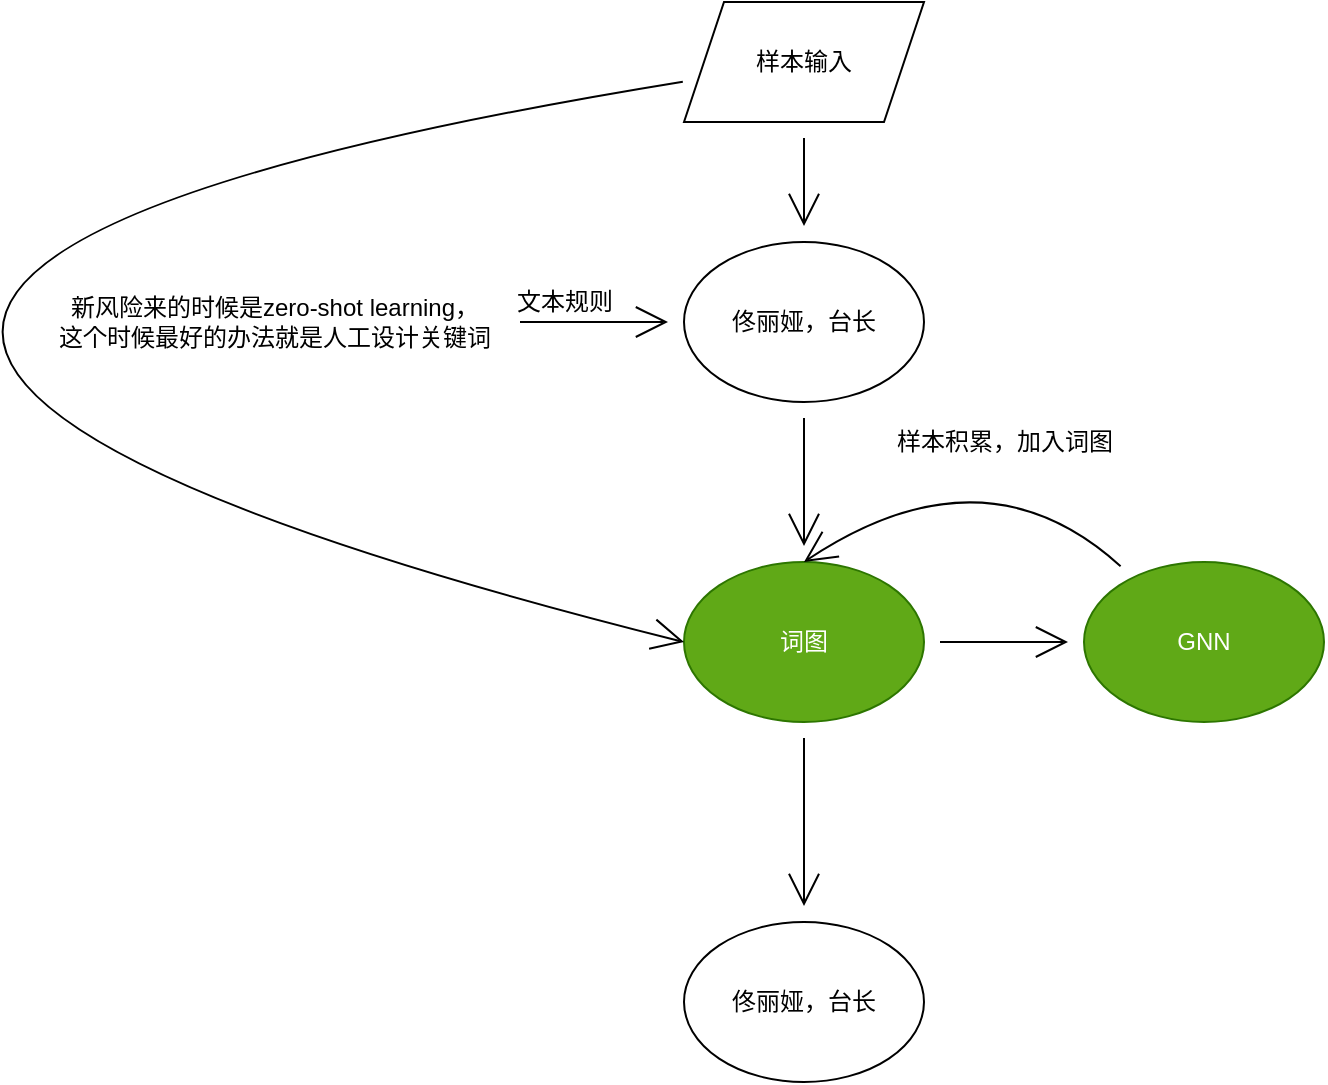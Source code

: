 <mxfile version="15.3.6" type="github">
  <diagram id="oNKut5Gal6S-NqATHzcR" name="Page-1">
    <mxGraphModel dx="2066" dy="1129" grid="1" gridSize="10" guides="1" tooltips="1" connect="1" arrows="1" fold="1" page="1" pageScale="1" pageWidth="827" pageHeight="1169" math="0" shadow="0">
      <root>
        <mxCell id="0" />
        <mxCell id="1" parent="0" />
        <mxCell id="DrbRH4lsxAudHNbNnP8O-8" value="" style="edgeStyle=none;curved=1;rounded=0;orthogonalLoop=1;jettySize=auto;html=1;endArrow=open;startSize=14;endSize=14;sourcePerimeterSpacing=8;targetPerimeterSpacing=8;" edge="1" parent="1" source="DrbRH4lsxAudHNbNnP8O-1" target="DrbRH4lsxAudHNbNnP8O-7">
          <mxGeometry relative="1" as="geometry" />
        </mxCell>
        <mxCell id="DrbRH4lsxAudHNbNnP8O-1" value="佟丽娅，台长" style="ellipse;whiteSpace=wrap;html=1;hachureGap=4;pointerEvents=0;" vertex="1" parent="1">
          <mxGeometry x="360" y="160" width="120" height="80" as="geometry" />
        </mxCell>
        <mxCell id="DrbRH4lsxAudHNbNnP8O-14" value="" style="edgeStyle=none;curved=1;rounded=0;orthogonalLoop=1;jettySize=auto;html=1;endArrow=open;startSize=14;endSize=14;sourcePerimeterSpacing=8;targetPerimeterSpacing=8;" edge="1" parent="1" source="DrbRH4lsxAudHNbNnP8O-3" target="DrbRH4lsxAudHNbNnP8O-1">
          <mxGeometry relative="1" as="geometry" />
        </mxCell>
        <mxCell id="DrbRH4lsxAudHNbNnP8O-3" value="新风险来的时候是zero-shot learning，&lt;br&gt;这个时候最好的办法就是人工设计关键词" style="text;html=1;align=center;verticalAlign=middle;resizable=0;points=[];autosize=1;strokeColor=none;fillColor=none;" vertex="1" parent="1">
          <mxGeometry x="40" y="185" width="230" height="30" as="geometry" />
        </mxCell>
        <mxCell id="DrbRH4lsxAudHNbNnP8O-4" value="佟丽娅，台长" style="ellipse;whiteSpace=wrap;html=1;hachureGap=4;pointerEvents=0;" vertex="1" parent="1">
          <mxGeometry x="360" y="500" width="120" height="80" as="geometry" />
        </mxCell>
        <mxCell id="DrbRH4lsxAudHNbNnP8O-6" value="样本积累，加入词图" style="text;html=1;align=center;verticalAlign=middle;resizable=0;points=[];autosize=1;strokeColor=none;fillColor=none;" vertex="1" parent="1">
          <mxGeometry x="460" y="250" width="120" height="20" as="geometry" />
        </mxCell>
        <mxCell id="DrbRH4lsxAudHNbNnP8O-9" style="edgeStyle=none;curved=1;rounded=0;orthogonalLoop=1;jettySize=auto;html=1;endArrow=open;startSize=14;endSize=14;sourcePerimeterSpacing=8;targetPerimeterSpacing=8;" edge="1" parent="1" source="DrbRH4lsxAudHNbNnP8O-7" target="DrbRH4lsxAudHNbNnP8O-4">
          <mxGeometry relative="1" as="geometry" />
        </mxCell>
        <mxCell id="DrbRH4lsxAudHNbNnP8O-11" value="" style="edgeStyle=none;curved=1;rounded=0;orthogonalLoop=1;jettySize=auto;html=1;endArrow=open;startSize=14;endSize=14;sourcePerimeterSpacing=8;targetPerimeterSpacing=8;" edge="1" parent="1" source="DrbRH4lsxAudHNbNnP8O-7" target="DrbRH4lsxAudHNbNnP8O-10">
          <mxGeometry relative="1" as="geometry" />
        </mxCell>
        <mxCell id="DrbRH4lsxAudHNbNnP8O-7" value="词图" style="ellipse;whiteSpace=wrap;html=1;hachureGap=4;pointerEvents=0;fillColor=#60a917;strokeColor=#2D7600;fontColor=#ffffff;" vertex="1" parent="1">
          <mxGeometry x="360" y="320" width="120" height="80" as="geometry" />
        </mxCell>
        <mxCell id="DrbRH4lsxAudHNbNnP8O-16" style="edgeStyle=none;curved=1;rounded=0;orthogonalLoop=1;jettySize=auto;html=1;entryX=0.5;entryY=0;entryDx=0;entryDy=0;endArrow=open;startSize=14;endSize=14;sourcePerimeterSpacing=8;targetPerimeterSpacing=8;" edge="1" parent="1" source="DrbRH4lsxAudHNbNnP8O-10" target="DrbRH4lsxAudHNbNnP8O-7">
          <mxGeometry relative="1" as="geometry">
            <Array as="points">
              <mxPoint x="510" y="260" />
            </Array>
          </mxGeometry>
        </mxCell>
        <mxCell id="DrbRH4lsxAudHNbNnP8O-10" value="GNN" style="ellipse;whiteSpace=wrap;html=1;hachureGap=4;pointerEvents=0;fillColor=#60a917;strokeColor=#2D7600;fontColor=#ffffff;" vertex="1" parent="1">
          <mxGeometry x="560" y="320" width="120" height="80" as="geometry" />
        </mxCell>
        <mxCell id="DrbRH4lsxAudHNbNnP8O-13" value="" style="edgeStyle=none;curved=1;rounded=0;orthogonalLoop=1;jettySize=auto;html=1;endArrow=open;startSize=14;endSize=14;sourcePerimeterSpacing=8;targetPerimeterSpacing=8;" edge="1" parent="1" source="DrbRH4lsxAudHNbNnP8O-12" target="DrbRH4lsxAudHNbNnP8O-1">
          <mxGeometry relative="1" as="geometry" />
        </mxCell>
        <mxCell id="DrbRH4lsxAudHNbNnP8O-17" style="edgeStyle=none;curved=1;rounded=0;orthogonalLoop=1;jettySize=auto;html=1;entryX=0;entryY=0.5;entryDx=0;entryDy=0;endArrow=open;startSize=14;endSize=14;sourcePerimeterSpacing=8;targetPerimeterSpacing=8;" edge="1" parent="1" source="DrbRH4lsxAudHNbNnP8O-12" target="DrbRH4lsxAudHNbNnP8O-7">
          <mxGeometry relative="1" as="geometry">
            <Array as="points">
              <mxPoint x="-320" y="190" />
            </Array>
          </mxGeometry>
        </mxCell>
        <mxCell id="DrbRH4lsxAudHNbNnP8O-12" value="样本输入" style="shape=parallelogram;perimeter=parallelogramPerimeter;whiteSpace=wrap;html=1;fixedSize=1;hachureGap=4;pointerEvents=0;" vertex="1" parent="1">
          <mxGeometry x="360" y="40" width="120" height="60" as="geometry" />
        </mxCell>
        <mxCell id="DrbRH4lsxAudHNbNnP8O-15" value="文本规则" style="text;html=1;align=center;verticalAlign=middle;resizable=0;points=[];autosize=1;strokeColor=none;fillColor=none;" vertex="1" parent="1">
          <mxGeometry x="270" y="180" width="60" height="20" as="geometry" />
        </mxCell>
      </root>
    </mxGraphModel>
  </diagram>
</mxfile>
